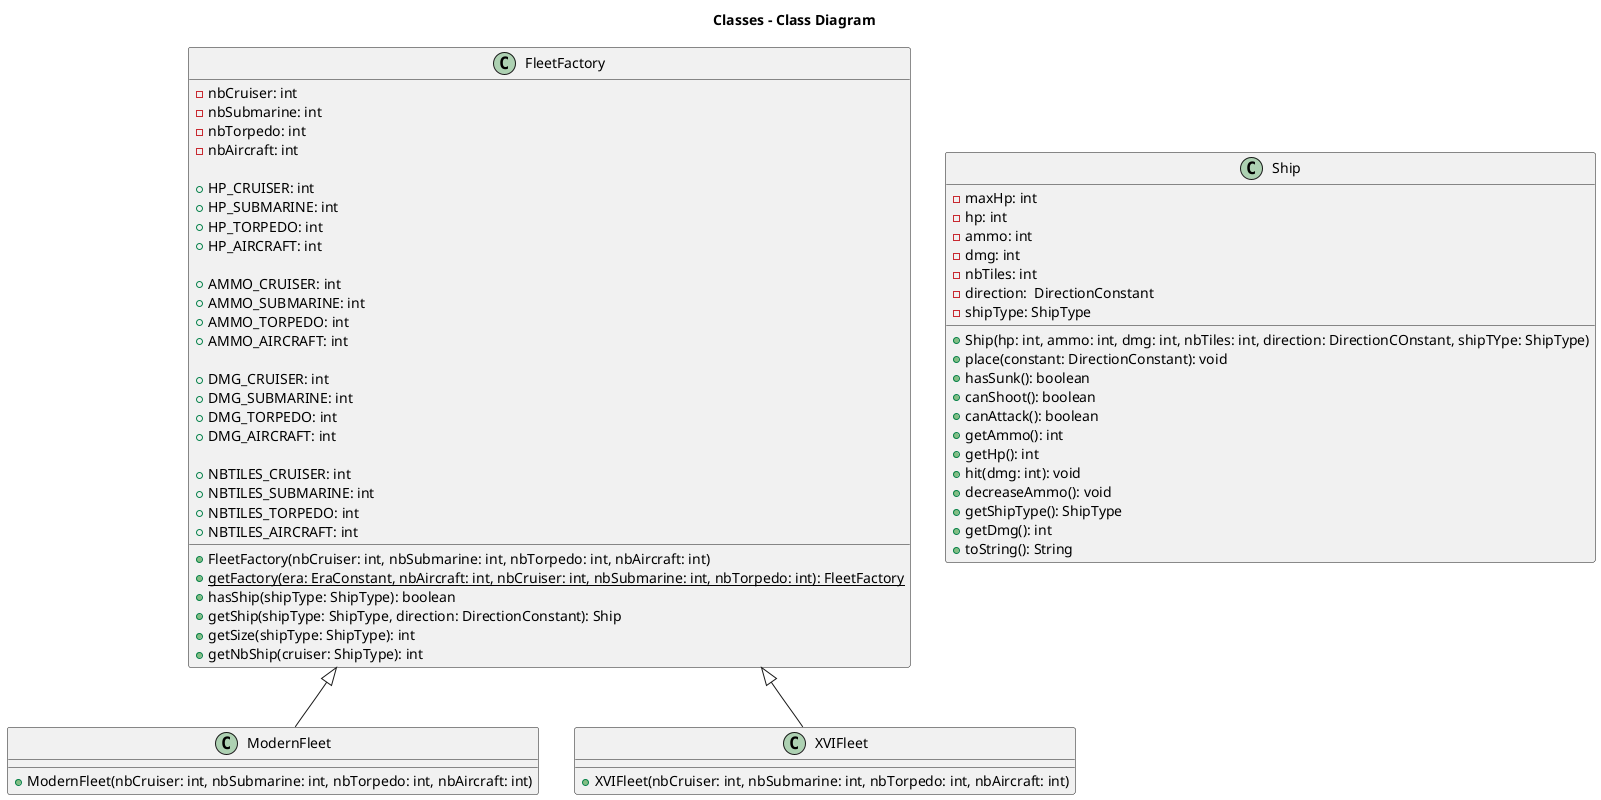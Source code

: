 @startuml

title Classes - Class Diagram


class FleetFactory {
    -nbCruiser: int
    -nbSubmarine: int
    -nbTorpedo: int
    -nbAircraft: int

    +HP_CRUISER: int
    +HP_SUBMARINE: int
    +HP_TORPEDO: int
    +HP_AIRCRAFT: int

    +AMMO_CRUISER: int
    +AMMO_SUBMARINE: int
    +AMMO_TORPEDO: int
    +AMMO_AIRCRAFT: int

    +DMG_CRUISER: int
    +DMG_SUBMARINE: int
    +DMG_TORPEDO: int
    +DMG_AIRCRAFT: int

    +NBTILES_CRUISER: int
    +NBTILES_SUBMARINE: int
    +NBTILES_TORPEDO: int
    +NBTILES_AIRCRAFT: int

    +FleetFactory(nbCruiser: int, nbSubmarine: int, nbTorpedo: int, nbAircraft: int)
    +{static} getFactory(era: EraConstant, nbAircraft: int, nbCruiser: int, nbSubmarine: int, nbTorpedo: int): FleetFactory
    +hasShip(shipType: ShipType): boolean
    +getShip(shipType: ShipType, direction: DirectionConstant): Ship
    +getSize(shipType: ShipType): int
    +getNbShip(cruiser: ShipType): int

}

class ModernFleet{
    +ModernFleet(nbCruiser: int, nbSubmarine: int, nbTorpedo: int, nbAircraft: int)
}

class XVIFleet{
    +XVIFleet(nbCruiser: int, nbSubmarine: int, nbTorpedo: int, nbAircraft: int)
}

class Ship{
    -maxHp: int
    -hp: int
    -ammo: int
    -dmg: int
    -nbTiles: int
    -direction:  DirectionConstant
    -shipType: ShipType

    +Ship(hp: int, ammo: int, dmg: int, nbTiles: int, direction: DirectionCOnstant, shipTYpe: ShipType)
    +place(constant: DirectionConstant): void
    +hasSunk(): boolean
    +canShoot(): boolean
    +canAttack(): boolean
    +getAmmo(): int
    +getHp(): int
    +hit(dmg: int): void
    +decreaseAmmo(): void
    +getShipType(): ShipType
    +getDmg(): int
    +toString(): String
}

FleetFactory ^-- ModernFleet
FleetFactory ^-- XVIFleet

@enduml